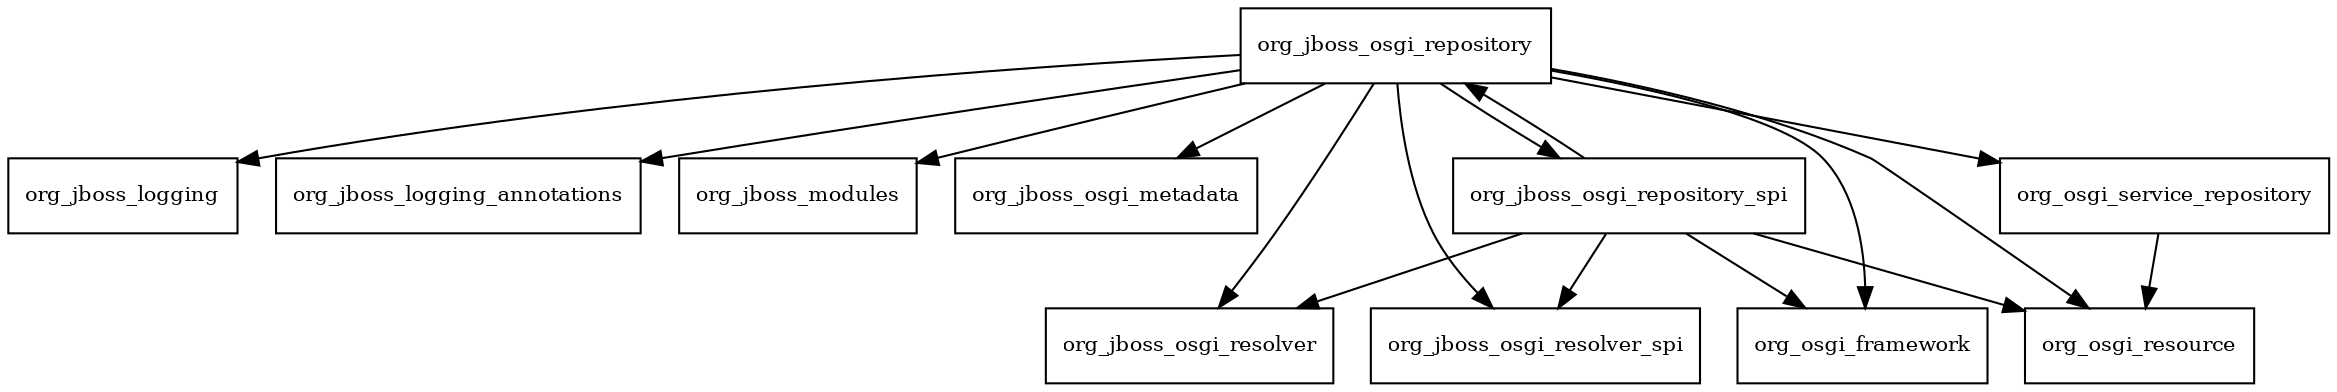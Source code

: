 digraph jbosgi_repository_api_2_1_0_Final_redhat_1_package_dependencies {
  node [shape = box, fontsize=10.0];
  org_jboss_osgi_repository -> org_jboss_logging;
  org_jboss_osgi_repository -> org_jboss_logging_annotations;
  org_jboss_osgi_repository -> org_jboss_modules;
  org_jboss_osgi_repository -> org_jboss_osgi_metadata;
  org_jboss_osgi_repository -> org_jboss_osgi_repository_spi;
  org_jboss_osgi_repository -> org_jboss_osgi_resolver;
  org_jboss_osgi_repository -> org_jboss_osgi_resolver_spi;
  org_jboss_osgi_repository -> org_osgi_framework;
  org_jboss_osgi_repository -> org_osgi_resource;
  org_jboss_osgi_repository -> org_osgi_service_repository;
  org_jboss_osgi_repository_spi -> org_jboss_osgi_repository;
  org_jboss_osgi_repository_spi -> org_jboss_osgi_resolver;
  org_jboss_osgi_repository_spi -> org_jboss_osgi_resolver_spi;
  org_jboss_osgi_repository_spi -> org_osgi_framework;
  org_jboss_osgi_repository_spi -> org_osgi_resource;
  org_osgi_service_repository -> org_osgi_resource;
}
